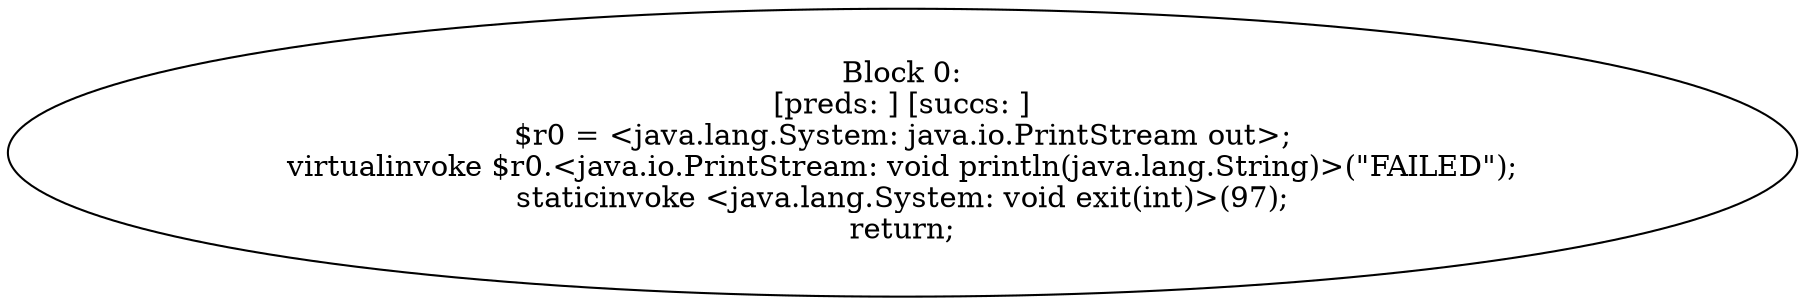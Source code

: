 digraph "unitGraph" {
    "Block 0:
[preds: ] [succs: ]
$r0 = <java.lang.System: java.io.PrintStream out>;
virtualinvoke $r0.<java.io.PrintStream: void println(java.lang.String)>(\"FAILED\");
staticinvoke <java.lang.System: void exit(int)>(97);
return;
"
}
